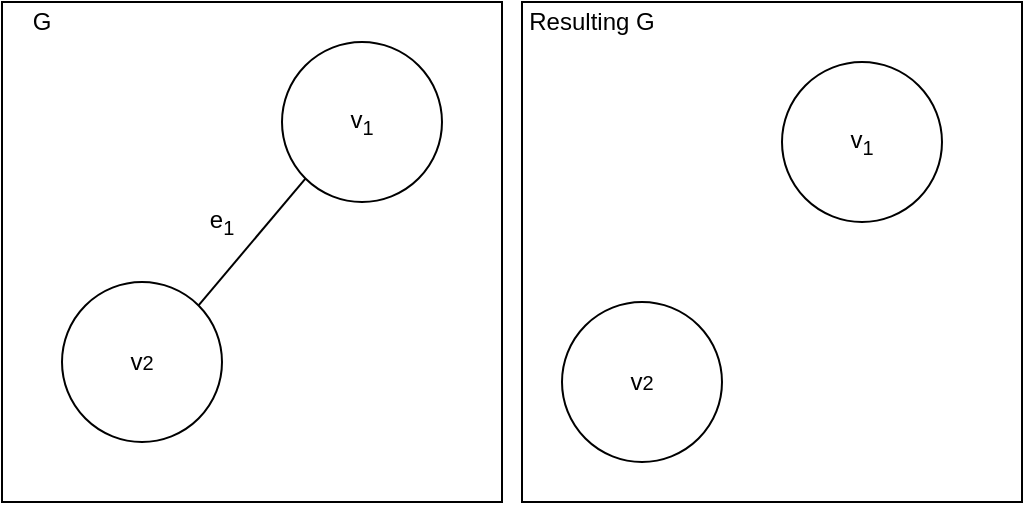 <mxfile version="14.2.9" type="device"><diagram id="bPELLTQSTFTUZM7NoboJ" name="Page-1"><mxGraphModel dx="782" dy="483" grid="1" gridSize="10" guides="1" tooltips="1" connect="1" arrows="1" fold="1" page="1" pageScale="1" pageWidth="850" pageHeight="1100" math="0" shadow="0"><root><mxCell id="0"/><mxCell id="1" parent="0"/><mxCell id="WWx8Zmwe45HtrRF17O85-16" value="" style="whiteSpace=wrap;html=1;aspect=fixed;" vertex="1" parent="1"><mxGeometry x="470" y="50" width="250" height="250" as="geometry"/></mxCell><mxCell id="WWx8Zmwe45HtrRF17O85-11" value="" style="whiteSpace=wrap;html=1;aspect=fixed;" vertex="1" parent="1"><mxGeometry x="210" y="50" width="250" height="250" as="geometry"/></mxCell><mxCell id="WWx8Zmwe45HtrRF17O85-1" value="v&lt;sub&gt;1&lt;/sub&gt;" style="ellipse;whiteSpace=wrap;html=1;aspect=fixed;" vertex="1" parent="1"><mxGeometry x="350" y="70" width="80" height="80" as="geometry"/></mxCell><mxCell id="WWx8Zmwe45HtrRF17O85-4" style="rounded=0;orthogonalLoop=1;jettySize=auto;html=1;exitX=1;exitY=0;exitDx=0;exitDy=0;entryX=0;entryY=1;entryDx=0;entryDy=0;endArrow=none;endFill=0;" edge="1" parent="1" source="WWx8Zmwe45HtrRF17O85-2" target="WWx8Zmwe45HtrRF17O85-1"><mxGeometry relative="1" as="geometry"/></mxCell><mxCell id="WWx8Zmwe45HtrRF17O85-2" value="v&lt;span style=&quot;font-size: 10px&quot;&gt;2&lt;/span&gt;" style="ellipse;whiteSpace=wrap;html=1;aspect=fixed;" vertex="1" parent="1"><mxGeometry x="240" y="190" width="80" height="80" as="geometry"/></mxCell><mxCell id="WWx8Zmwe45HtrRF17O85-5" value="e&lt;sub&gt;1&lt;/sub&gt;" style="text;html=1;strokeColor=none;fillColor=none;align=center;verticalAlign=middle;whiteSpace=wrap;rounded=0;" vertex="1" parent="1"><mxGeometry x="300" y="150" width="40" height="20" as="geometry"/></mxCell><mxCell id="WWx8Zmwe45HtrRF17O85-7" value="v&lt;sub&gt;1&lt;/sub&gt;" style="ellipse;whiteSpace=wrap;html=1;aspect=fixed;" vertex="1" parent="1"><mxGeometry x="600" y="80" width="80" height="80" as="geometry"/></mxCell><mxCell id="WWx8Zmwe45HtrRF17O85-9" value="v&lt;span style=&quot;font-size: 10px&quot;&gt;2&lt;/span&gt;" style="ellipse;whiteSpace=wrap;html=1;aspect=fixed;" vertex="1" parent="1"><mxGeometry x="490" y="200" width="80" height="80" as="geometry"/></mxCell><mxCell id="WWx8Zmwe45HtrRF17O85-17" value="G" style="text;html=1;strokeColor=none;fillColor=none;align=center;verticalAlign=middle;whiteSpace=wrap;rounded=0;" vertex="1" parent="1"><mxGeometry x="210" y="50" width="40" height="20" as="geometry"/></mxCell><mxCell id="WWx8Zmwe45HtrRF17O85-18" value="Resulting G" style="text;html=1;strokeColor=none;fillColor=none;align=center;verticalAlign=middle;whiteSpace=wrap;rounded=0;" vertex="1" parent="1"><mxGeometry x="470" y="50" width="70" height="20" as="geometry"/></mxCell></root></mxGraphModel></diagram></mxfile>
